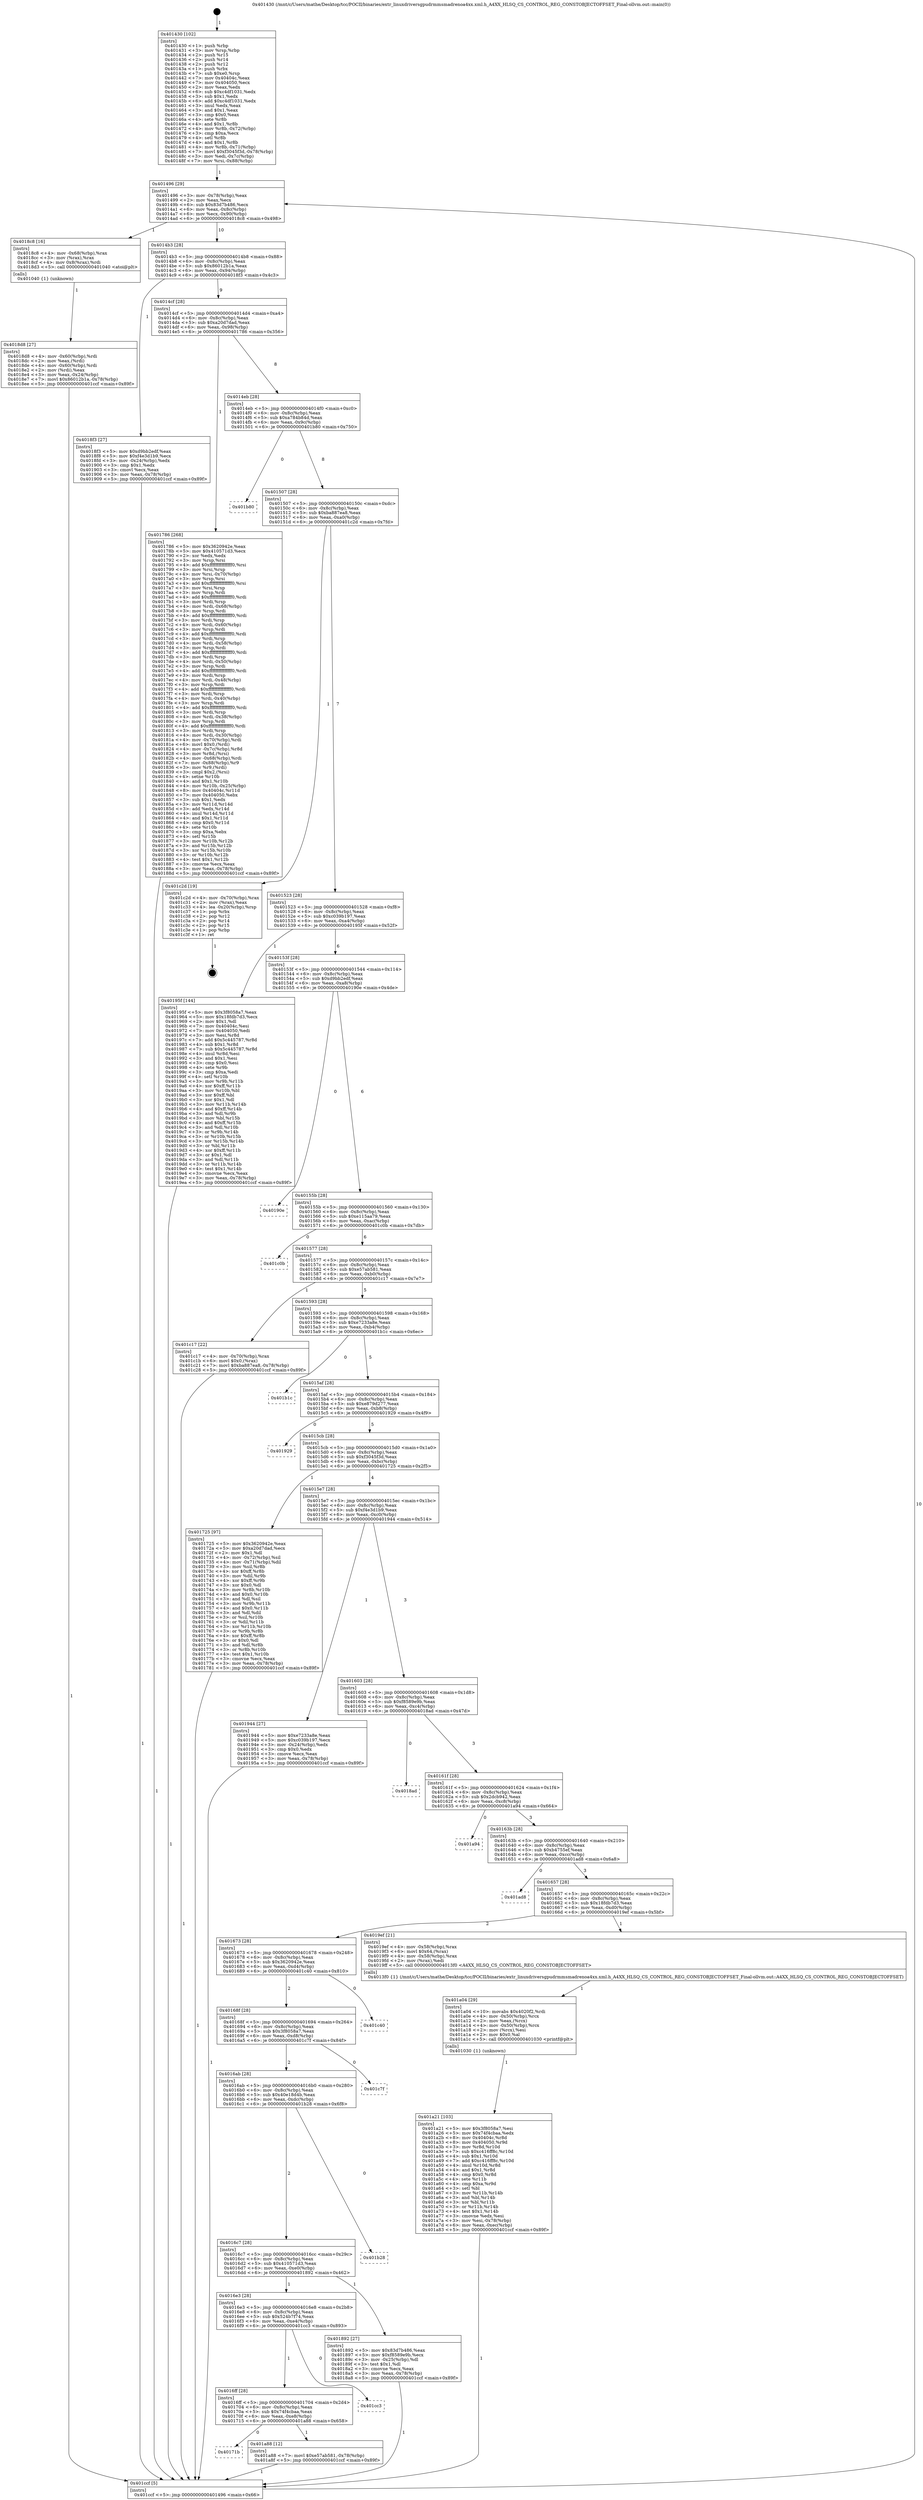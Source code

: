 digraph "0x401430" {
  label = "0x401430 (/mnt/c/Users/mathe/Desktop/tcc/POCII/binaries/extr_linuxdriversgpudrmmsmadrenoa4xx.xml.h_A4XX_HLSQ_CS_CONTROL_REG_CONSTOBJECTOFFSET_Final-ollvm.out::main(0))"
  labelloc = "t"
  node[shape=record]

  Entry [label="",width=0.3,height=0.3,shape=circle,fillcolor=black,style=filled]
  "0x401496" [label="{
     0x401496 [29]\l
     | [instrs]\l
     &nbsp;&nbsp;0x401496 \<+3\>: mov -0x78(%rbp),%eax\l
     &nbsp;&nbsp;0x401499 \<+2\>: mov %eax,%ecx\l
     &nbsp;&nbsp;0x40149b \<+6\>: sub $0x83d7b486,%ecx\l
     &nbsp;&nbsp;0x4014a1 \<+6\>: mov %eax,-0x8c(%rbp)\l
     &nbsp;&nbsp;0x4014a7 \<+6\>: mov %ecx,-0x90(%rbp)\l
     &nbsp;&nbsp;0x4014ad \<+6\>: je 00000000004018c8 \<main+0x498\>\l
  }"]
  "0x4018c8" [label="{
     0x4018c8 [16]\l
     | [instrs]\l
     &nbsp;&nbsp;0x4018c8 \<+4\>: mov -0x68(%rbp),%rax\l
     &nbsp;&nbsp;0x4018cc \<+3\>: mov (%rax),%rax\l
     &nbsp;&nbsp;0x4018cf \<+4\>: mov 0x8(%rax),%rdi\l
     &nbsp;&nbsp;0x4018d3 \<+5\>: call 0000000000401040 \<atoi@plt\>\l
     | [calls]\l
     &nbsp;&nbsp;0x401040 \{1\} (unknown)\l
  }"]
  "0x4014b3" [label="{
     0x4014b3 [28]\l
     | [instrs]\l
     &nbsp;&nbsp;0x4014b3 \<+5\>: jmp 00000000004014b8 \<main+0x88\>\l
     &nbsp;&nbsp;0x4014b8 \<+6\>: mov -0x8c(%rbp),%eax\l
     &nbsp;&nbsp;0x4014be \<+5\>: sub $0x86012b1a,%eax\l
     &nbsp;&nbsp;0x4014c3 \<+6\>: mov %eax,-0x94(%rbp)\l
     &nbsp;&nbsp;0x4014c9 \<+6\>: je 00000000004018f3 \<main+0x4c3\>\l
  }"]
  Exit [label="",width=0.3,height=0.3,shape=circle,fillcolor=black,style=filled,peripheries=2]
  "0x4018f3" [label="{
     0x4018f3 [27]\l
     | [instrs]\l
     &nbsp;&nbsp;0x4018f3 \<+5\>: mov $0xd9bb2edf,%eax\l
     &nbsp;&nbsp;0x4018f8 \<+5\>: mov $0xf4e3d1b9,%ecx\l
     &nbsp;&nbsp;0x4018fd \<+3\>: mov -0x24(%rbp),%edx\l
     &nbsp;&nbsp;0x401900 \<+3\>: cmp $0x1,%edx\l
     &nbsp;&nbsp;0x401903 \<+3\>: cmovl %ecx,%eax\l
     &nbsp;&nbsp;0x401906 \<+3\>: mov %eax,-0x78(%rbp)\l
     &nbsp;&nbsp;0x401909 \<+5\>: jmp 0000000000401ccf \<main+0x89f\>\l
  }"]
  "0x4014cf" [label="{
     0x4014cf [28]\l
     | [instrs]\l
     &nbsp;&nbsp;0x4014cf \<+5\>: jmp 00000000004014d4 \<main+0xa4\>\l
     &nbsp;&nbsp;0x4014d4 \<+6\>: mov -0x8c(%rbp),%eax\l
     &nbsp;&nbsp;0x4014da \<+5\>: sub $0xa20d7dad,%eax\l
     &nbsp;&nbsp;0x4014df \<+6\>: mov %eax,-0x98(%rbp)\l
     &nbsp;&nbsp;0x4014e5 \<+6\>: je 0000000000401786 \<main+0x356\>\l
  }"]
  "0x40171b" [label="{
     0x40171b\l
  }", style=dashed]
  "0x401786" [label="{
     0x401786 [268]\l
     | [instrs]\l
     &nbsp;&nbsp;0x401786 \<+5\>: mov $0x3620942e,%eax\l
     &nbsp;&nbsp;0x40178b \<+5\>: mov $0x410571d3,%ecx\l
     &nbsp;&nbsp;0x401790 \<+2\>: xor %edx,%edx\l
     &nbsp;&nbsp;0x401792 \<+3\>: mov %rsp,%rsi\l
     &nbsp;&nbsp;0x401795 \<+4\>: add $0xfffffffffffffff0,%rsi\l
     &nbsp;&nbsp;0x401799 \<+3\>: mov %rsi,%rsp\l
     &nbsp;&nbsp;0x40179c \<+4\>: mov %rsi,-0x70(%rbp)\l
     &nbsp;&nbsp;0x4017a0 \<+3\>: mov %rsp,%rsi\l
     &nbsp;&nbsp;0x4017a3 \<+4\>: add $0xfffffffffffffff0,%rsi\l
     &nbsp;&nbsp;0x4017a7 \<+3\>: mov %rsi,%rsp\l
     &nbsp;&nbsp;0x4017aa \<+3\>: mov %rsp,%rdi\l
     &nbsp;&nbsp;0x4017ad \<+4\>: add $0xfffffffffffffff0,%rdi\l
     &nbsp;&nbsp;0x4017b1 \<+3\>: mov %rdi,%rsp\l
     &nbsp;&nbsp;0x4017b4 \<+4\>: mov %rdi,-0x68(%rbp)\l
     &nbsp;&nbsp;0x4017b8 \<+3\>: mov %rsp,%rdi\l
     &nbsp;&nbsp;0x4017bb \<+4\>: add $0xfffffffffffffff0,%rdi\l
     &nbsp;&nbsp;0x4017bf \<+3\>: mov %rdi,%rsp\l
     &nbsp;&nbsp;0x4017c2 \<+4\>: mov %rdi,-0x60(%rbp)\l
     &nbsp;&nbsp;0x4017c6 \<+3\>: mov %rsp,%rdi\l
     &nbsp;&nbsp;0x4017c9 \<+4\>: add $0xfffffffffffffff0,%rdi\l
     &nbsp;&nbsp;0x4017cd \<+3\>: mov %rdi,%rsp\l
     &nbsp;&nbsp;0x4017d0 \<+4\>: mov %rdi,-0x58(%rbp)\l
     &nbsp;&nbsp;0x4017d4 \<+3\>: mov %rsp,%rdi\l
     &nbsp;&nbsp;0x4017d7 \<+4\>: add $0xfffffffffffffff0,%rdi\l
     &nbsp;&nbsp;0x4017db \<+3\>: mov %rdi,%rsp\l
     &nbsp;&nbsp;0x4017de \<+4\>: mov %rdi,-0x50(%rbp)\l
     &nbsp;&nbsp;0x4017e2 \<+3\>: mov %rsp,%rdi\l
     &nbsp;&nbsp;0x4017e5 \<+4\>: add $0xfffffffffffffff0,%rdi\l
     &nbsp;&nbsp;0x4017e9 \<+3\>: mov %rdi,%rsp\l
     &nbsp;&nbsp;0x4017ec \<+4\>: mov %rdi,-0x48(%rbp)\l
     &nbsp;&nbsp;0x4017f0 \<+3\>: mov %rsp,%rdi\l
     &nbsp;&nbsp;0x4017f3 \<+4\>: add $0xfffffffffffffff0,%rdi\l
     &nbsp;&nbsp;0x4017f7 \<+3\>: mov %rdi,%rsp\l
     &nbsp;&nbsp;0x4017fa \<+4\>: mov %rdi,-0x40(%rbp)\l
     &nbsp;&nbsp;0x4017fe \<+3\>: mov %rsp,%rdi\l
     &nbsp;&nbsp;0x401801 \<+4\>: add $0xfffffffffffffff0,%rdi\l
     &nbsp;&nbsp;0x401805 \<+3\>: mov %rdi,%rsp\l
     &nbsp;&nbsp;0x401808 \<+4\>: mov %rdi,-0x38(%rbp)\l
     &nbsp;&nbsp;0x40180c \<+3\>: mov %rsp,%rdi\l
     &nbsp;&nbsp;0x40180f \<+4\>: add $0xfffffffffffffff0,%rdi\l
     &nbsp;&nbsp;0x401813 \<+3\>: mov %rdi,%rsp\l
     &nbsp;&nbsp;0x401816 \<+4\>: mov %rdi,-0x30(%rbp)\l
     &nbsp;&nbsp;0x40181a \<+4\>: mov -0x70(%rbp),%rdi\l
     &nbsp;&nbsp;0x40181e \<+6\>: movl $0x0,(%rdi)\l
     &nbsp;&nbsp;0x401824 \<+4\>: mov -0x7c(%rbp),%r8d\l
     &nbsp;&nbsp;0x401828 \<+3\>: mov %r8d,(%rsi)\l
     &nbsp;&nbsp;0x40182b \<+4\>: mov -0x68(%rbp),%rdi\l
     &nbsp;&nbsp;0x40182f \<+7\>: mov -0x88(%rbp),%r9\l
     &nbsp;&nbsp;0x401836 \<+3\>: mov %r9,(%rdi)\l
     &nbsp;&nbsp;0x401839 \<+3\>: cmpl $0x2,(%rsi)\l
     &nbsp;&nbsp;0x40183c \<+4\>: setne %r10b\l
     &nbsp;&nbsp;0x401840 \<+4\>: and $0x1,%r10b\l
     &nbsp;&nbsp;0x401844 \<+4\>: mov %r10b,-0x25(%rbp)\l
     &nbsp;&nbsp;0x401848 \<+8\>: mov 0x40404c,%r11d\l
     &nbsp;&nbsp;0x401850 \<+7\>: mov 0x404050,%ebx\l
     &nbsp;&nbsp;0x401857 \<+3\>: sub $0x1,%edx\l
     &nbsp;&nbsp;0x40185a \<+3\>: mov %r11d,%r14d\l
     &nbsp;&nbsp;0x40185d \<+3\>: add %edx,%r14d\l
     &nbsp;&nbsp;0x401860 \<+4\>: imul %r14d,%r11d\l
     &nbsp;&nbsp;0x401864 \<+4\>: and $0x1,%r11d\l
     &nbsp;&nbsp;0x401868 \<+4\>: cmp $0x0,%r11d\l
     &nbsp;&nbsp;0x40186c \<+4\>: sete %r10b\l
     &nbsp;&nbsp;0x401870 \<+3\>: cmp $0xa,%ebx\l
     &nbsp;&nbsp;0x401873 \<+4\>: setl %r15b\l
     &nbsp;&nbsp;0x401877 \<+3\>: mov %r10b,%r12b\l
     &nbsp;&nbsp;0x40187a \<+3\>: and %r15b,%r12b\l
     &nbsp;&nbsp;0x40187d \<+3\>: xor %r15b,%r10b\l
     &nbsp;&nbsp;0x401880 \<+3\>: or %r10b,%r12b\l
     &nbsp;&nbsp;0x401883 \<+4\>: test $0x1,%r12b\l
     &nbsp;&nbsp;0x401887 \<+3\>: cmovne %ecx,%eax\l
     &nbsp;&nbsp;0x40188a \<+3\>: mov %eax,-0x78(%rbp)\l
     &nbsp;&nbsp;0x40188d \<+5\>: jmp 0000000000401ccf \<main+0x89f\>\l
  }"]
  "0x4014eb" [label="{
     0x4014eb [28]\l
     | [instrs]\l
     &nbsp;&nbsp;0x4014eb \<+5\>: jmp 00000000004014f0 \<main+0xc0\>\l
     &nbsp;&nbsp;0x4014f0 \<+6\>: mov -0x8c(%rbp),%eax\l
     &nbsp;&nbsp;0x4014f6 \<+5\>: sub $0xa784b84d,%eax\l
     &nbsp;&nbsp;0x4014fb \<+6\>: mov %eax,-0x9c(%rbp)\l
     &nbsp;&nbsp;0x401501 \<+6\>: je 0000000000401b80 \<main+0x750\>\l
  }"]
  "0x401a88" [label="{
     0x401a88 [12]\l
     | [instrs]\l
     &nbsp;&nbsp;0x401a88 \<+7\>: movl $0xe57ab581,-0x78(%rbp)\l
     &nbsp;&nbsp;0x401a8f \<+5\>: jmp 0000000000401ccf \<main+0x89f\>\l
  }"]
  "0x401b80" [label="{
     0x401b80\l
  }", style=dashed]
  "0x401507" [label="{
     0x401507 [28]\l
     | [instrs]\l
     &nbsp;&nbsp;0x401507 \<+5\>: jmp 000000000040150c \<main+0xdc\>\l
     &nbsp;&nbsp;0x40150c \<+6\>: mov -0x8c(%rbp),%eax\l
     &nbsp;&nbsp;0x401512 \<+5\>: sub $0xba887ea8,%eax\l
     &nbsp;&nbsp;0x401517 \<+6\>: mov %eax,-0xa0(%rbp)\l
     &nbsp;&nbsp;0x40151d \<+6\>: je 0000000000401c2d \<main+0x7fd\>\l
  }"]
  "0x4016ff" [label="{
     0x4016ff [28]\l
     | [instrs]\l
     &nbsp;&nbsp;0x4016ff \<+5\>: jmp 0000000000401704 \<main+0x2d4\>\l
     &nbsp;&nbsp;0x401704 \<+6\>: mov -0x8c(%rbp),%eax\l
     &nbsp;&nbsp;0x40170a \<+5\>: sub $0x74f4cbaa,%eax\l
     &nbsp;&nbsp;0x40170f \<+6\>: mov %eax,-0xe8(%rbp)\l
     &nbsp;&nbsp;0x401715 \<+6\>: je 0000000000401a88 \<main+0x658\>\l
  }"]
  "0x401c2d" [label="{
     0x401c2d [19]\l
     | [instrs]\l
     &nbsp;&nbsp;0x401c2d \<+4\>: mov -0x70(%rbp),%rax\l
     &nbsp;&nbsp;0x401c31 \<+2\>: mov (%rax),%eax\l
     &nbsp;&nbsp;0x401c33 \<+4\>: lea -0x20(%rbp),%rsp\l
     &nbsp;&nbsp;0x401c37 \<+1\>: pop %rbx\l
     &nbsp;&nbsp;0x401c38 \<+2\>: pop %r12\l
     &nbsp;&nbsp;0x401c3a \<+2\>: pop %r14\l
     &nbsp;&nbsp;0x401c3c \<+2\>: pop %r15\l
     &nbsp;&nbsp;0x401c3e \<+1\>: pop %rbp\l
     &nbsp;&nbsp;0x401c3f \<+1\>: ret\l
  }"]
  "0x401523" [label="{
     0x401523 [28]\l
     | [instrs]\l
     &nbsp;&nbsp;0x401523 \<+5\>: jmp 0000000000401528 \<main+0xf8\>\l
     &nbsp;&nbsp;0x401528 \<+6\>: mov -0x8c(%rbp),%eax\l
     &nbsp;&nbsp;0x40152e \<+5\>: sub $0xc039b197,%eax\l
     &nbsp;&nbsp;0x401533 \<+6\>: mov %eax,-0xa4(%rbp)\l
     &nbsp;&nbsp;0x401539 \<+6\>: je 000000000040195f \<main+0x52f\>\l
  }"]
  "0x401cc3" [label="{
     0x401cc3\l
  }", style=dashed]
  "0x40195f" [label="{
     0x40195f [144]\l
     | [instrs]\l
     &nbsp;&nbsp;0x40195f \<+5\>: mov $0x3f8058a7,%eax\l
     &nbsp;&nbsp;0x401964 \<+5\>: mov $0x18fdb7d3,%ecx\l
     &nbsp;&nbsp;0x401969 \<+2\>: mov $0x1,%dl\l
     &nbsp;&nbsp;0x40196b \<+7\>: mov 0x40404c,%esi\l
     &nbsp;&nbsp;0x401972 \<+7\>: mov 0x404050,%edi\l
     &nbsp;&nbsp;0x401979 \<+3\>: mov %esi,%r8d\l
     &nbsp;&nbsp;0x40197c \<+7\>: add $0x5c445787,%r8d\l
     &nbsp;&nbsp;0x401983 \<+4\>: sub $0x1,%r8d\l
     &nbsp;&nbsp;0x401987 \<+7\>: sub $0x5c445787,%r8d\l
     &nbsp;&nbsp;0x40198e \<+4\>: imul %r8d,%esi\l
     &nbsp;&nbsp;0x401992 \<+3\>: and $0x1,%esi\l
     &nbsp;&nbsp;0x401995 \<+3\>: cmp $0x0,%esi\l
     &nbsp;&nbsp;0x401998 \<+4\>: sete %r9b\l
     &nbsp;&nbsp;0x40199c \<+3\>: cmp $0xa,%edi\l
     &nbsp;&nbsp;0x40199f \<+4\>: setl %r10b\l
     &nbsp;&nbsp;0x4019a3 \<+3\>: mov %r9b,%r11b\l
     &nbsp;&nbsp;0x4019a6 \<+4\>: xor $0xff,%r11b\l
     &nbsp;&nbsp;0x4019aa \<+3\>: mov %r10b,%bl\l
     &nbsp;&nbsp;0x4019ad \<+3\>: xor $0xff,%bl\l
     &nbsp;&nbsp;0x4019b0 \<+3\>: xor $0x1,%dl\l
     &nbsp;&nbsp;0x4019b3 \<+3\>: mov %r11b,%r14b\l
     &nbsp;&nbsp;0x4019b6 \<+4\>: and $0xff,%r14b\l
     &nbsp;&nbsp;0x4019ba \<+3\>: and %dl,%r9b\l
     &nbsp;&nbsp;0x4019bd \<+3\>: mov %bl,%r15b\l
     &nbsp;&nbsp;0x4019c0 \<+4\>: and $0xff,%r15b\l
     &nbsp;&nbsp;0x4019c4 \<+3\>: and %dl,%r10b\l
     &nbsp;&nbsp;0x4019c7 \<+3\>: or %r9b,%r14b\l
     &nbsp;&nbsp;0x4019ca \<+3\>: or %r10b,%r15b\l
     &nbsp;&nbsp;0x4019cd \<+3\>: xor %r15b,%r14b\l
     &nbsp;&nbsp;0x4019d0 \<+3\>: or %bl,%r11b\l
     &nbsp;&nbsp;0x4019d3 \<+4\>: xor $0xff,%r11b\l
     &nbsp;&nbsp;0x4019d7 \<+3\>: or $0x1,%dl\l
     &nbsp;&nbsp;0x4019da \<+3\>: and %dl,%r11b\l
     &nbsp;&nbsp;0x4019dd \<+3\>: or %r11b,%r14b\l
     &nbsp;&nbsp;0x4019e0 \<+4\>: test $0x1,%r14b\l
     &nbsp;&nbsp;0x4019e4 \<+3\>: cmovne %ecx,%eax\l
     &nbsp;&nbsp;0x4019e7 \<+3\>: mov %eax,-0x78(%rbp)\l
     &nbsp;&nbsp;0x4019ea \<+5\>: jmp 0000000000401ccf \<main+0x89f\>\l
  }"]
  "0x40153f" [label="{
     0x40153f [28]\l
     | [instrs]\l
     &nbsp;&nbsp;0x40153f \<+5\>: jmp 0000000000401544 \<main+0x114\>\l
     &nbsp;&nbsp;0x401544 \<+6\>: mov -0x8c(%rbp),%eax\l
     &nbsp;&nbsp;0x40154a \<+5\>: sub $0xd9bb2edf,%eax\l
     &nbsp;&nbsp;0x40154f \<+6\>: mov %eax,-0xa8(%rbp)\l
     &nbsp;&nbsp;0x401555 \<+6\>: je 000000000040190e \<main+0x4de\>\l
  }"]
  "0x401a21" [label="{
     0x401a21 [103]\l
     | [instrs]\l
     &nbsp;&nbsp;0x401a21 \<+5\>: mov $0x3f8058a7,%esi\l
     &nbsp;&nbsp;0x401a26 \<+5\>: mov $0x74f4cbaa,%edx\l
     &nbsp;&nbsp;0x401a2b \<+8\>: mov 0x40404c,%r8d\l
     &nbsp;&nbsp;0x401a33 \<+8\>: mov 0x404050,%r9d\l
     &nbsp;&nbsp;0x401a3b \<+3\>: mov %r8d,%r10d\l
     &nbsp;&nbsp;0x401a3e \<+7\>: sub $0xc416ff8c,%r10d\l
     &nbsp;&nbsp;0x401a45 \<+4\>: sub $0x1,%r10d\l
     &nbsp;&nbsp;0x401a49 \<+7\>: add $0xc416ff8c,%r10d\l
     &nbsp;&nbsp;0x401a50 \<+4\>: imul %r10d,%r8d\l
     &nbsp;&nbsp;0x401a54 \<+4\>: and $0x1,%r8d\l
     &nbsp;&nbsp;0x401a58 \<+4\>: cmp $0x0,%r8d\l
     &nbsp;&nbsp;0x401a5c \<+4\>: sete %r11b\l
     &nbsp;&nbsp;0x401a60 \<+4\>: cmp $0xa,%r9d\l
     &nbsp;&nbsp;0x401a64 \<+3\>: setl %bl\l
     &nbsp;&nbsp;0x401a67 \<+3\>: mov %r11b,%r14b\l
     &nbsp;&nbsp;0x401a6a \<+3\>: and %bl,%r14b\l
     &nbsp;&nbsp;0x401a6d \<+3\>: xor %bl,%r11b\l
     &nbsp;&nbsp;0x401a70 \<+3\>: or %r11b,%r14b\l
     &nbsp;&nbsp;0x401a73 \<+4\>: test $0x1,%r14b\l
     &nbsp;&nbsp;0x401a77 \<+3\>: cmovne %edx,%esi\l
     &nbsp;&nbsp;0x401a7a \<+3\>: mov %esi,-0x78(%rbp)\l
     &nbsp;&nbsp;0x401a7d \<+6\>: mov %eax,-0xec(%rbp)\l
     &nbsp;&nbsp;0x401a83 \<+5\>: jmp 0000000000401ccf \<main+0x89f\>\l
  }"]
  "0x40190e" [label="{
     0x40190e\l
  }", style=dashed]
  "0x40155b" [label="{
     0x40155b [28]\l
     | [instrs]\l
     &nbsp;&nbsp;0x40155b \<+5\>: jmp 0000000000401560 \<main+0x130\>\l
     &nbsp;&nbsp;0x401560 \<+6\>: mov -0x8c(%rbp),%eax\l
     &nbsp;&nbsp;0x401566 \<+5\>: sub $0xe115aa79,%eax\l
     &nbsp;&nbsp;0x40156b \<+6\>: mov %eax,-0xac(%rbp)\l
     &nbsp;&nbsp;0x401571 \<+6\>: je 0000000000401c0b \<main+0x7db\>\l
  }"]
  "0x401a04" [label="{
     0x401a04 [29]\l
     | [instrs]\l
     &nbsp;&nbsp;0x401a04 \<+10\>: movabs $0x4020f2,%rdi\l
     &nbsp;&nbsp;0x401a0e \<+4\>: mov -0x50(%rbp),%rcx\l
     &nbsp;&nbsp;0x401a12 \<+2\>: mov %eax,(%rcx)\l
     &nbsp;&nbsp;0x401a14 \<+4\>: mov -0x50(%rbp),%rcx\l
     &nbsp;&nbsp;0x401a18 \<+2\>: mov (%rcx),%esi\l
     &nbsp;&nbsp;0x401a1a \<+2\>: mov $0x0,%al\l
     &nbsp;&nbsp;0x401a1c \<+5\>: call 0000000000401030 \<printf@plt\>\l
     | [calls]\l
     &nbsp;&nbsp;0x401030 \{1\} (unknown)\l
  }"]
  "0x401c0b" [label="{
     0x401c0b\l
  }", style=dashed]
  "0x401577" [label="{
     0x401577 [28]\l
     | [instrs]\l
     &nbsp;&nbsp;0x401577 \<+5\>: jmp 000000000040157c \<main+0x14c\>\l
     &nbsp;&nbsp;0x40157c \<+6\>: mov -0x8c(%rbp),%eax\l
     &nbsp;&nbsp;0x401582 \<+5\>: sub $0xe57ab581,%eax\l
     &nbsp;&nbsp;0x401587 \<+6\>: mov %eax,-0xb0(%rbp)\l
     &nbsp;&nbsp;0x40158d \<+6\>: je 0000000000401c17 \<main+0x7e7\>\l
  }"]
  "0x4018d8" [label="{
     0x4018d8 [27]\l
     | [instrs]\l
     &nbsp;&nbsp;0x4018d8 \<+4\>: mov -0x60(%rbp),%rdi\l
     &nbsp;&nbsp;0x4018dc \<+2\>: mov %eax,(%rdi)\l
     &nbsp;&nbsp;0x4018de \<+4\>: mov -0x60(%rbp),%rdi\l
     &nbsp;&nbsp;0x4018e2 \<+2\>: mov (%rdi),%eax\l
     &nbsp;&nbsp;0x4018e4 \<+3\>: mov %eax,-0x24(%rbp)\l
     &nbsp;&nbsp;0x4018e7 \<+7\>: movl $0x86012b1a,-0x78(%rbp)\l
     &nbsp;&nbsp;0x4018ee \<+5\>: jmp 0000000000401ccf \<main+0x89f\>\l
  }"]
  "0x401c17" [label="{
     0x401c17 [22]\l
     | [instrs]\l
     &nbsp;&nbsp;0x401c17 \<+4\>: mov -0x70(%rbp),%rax\l
     &nbsp;&nbsp;0x401c1b \<+6\>: movl $0x0,(%rax)\l
     &nbsp;&nbsp;0x401c21 \<+7\>: movl $0xba887ea8,-0x78(%rbp)\l
     &nbsp;&nbsp;0x401c28 \<+5\>: jmp 0000000000401ccf \<main+0x89f\>\l
  }"]
  "0x401593" [label="{
     0x401593 [28]\l
     | [instrs]\l
     &nbsp;&nbsp;0x401593 \<+5\>: jmp 0000000000401598 \<main+0x168\>\l
     &nbsp;&nbsp;0x401598 \<+6\>: mov -0x8c(%rbp),%eax\l
     &nbsp;&nbsp;0x40159e \<+5\>: sub $0xe7233a8e,%eax\l
     &nbsp;&nbsp;0x4015a3 \<+6\>: mov %eax,-0xb4(%rbp)\l
     &nbsp;&nbsp;0x4015a9 \<+6\>: je 0000000000401b1c \<main+0x6ec\>\l
  }"]
  "0x4016e3" [label="{
     0x4016e3 [28]\l
     | [instrs]\l
     &nbsp;&nbsp;0x4016e3 \<+5\>: jmp 00000000004016e8 \<main+0x2b8\>\l
     &nbsp;&nbsp;0x4016e8 \<+6\>: mov -0x8c(%rbp),%eax\l
     &nbsp;&nbsp;0x4016ee \<+5\>: sub $0x524b7f74,%eax\l
     &nbsp;&nbsp;0x4016f3 \<+6\>: mov %eax,-0xe4(%rbp)\l
     &nbsp;&nbsp;0x4016f9 \<+6\>: je 0000000000401cc3 \<main+0x893\>\l
  }"]
  "0x401b1c" [label="{
     0x401b1c\l
  }", style=dashed]
  "0x4015af" [label="{
     0x4015af [28]\l
     | [instrs]\l
     &nbsp;&nbsp;0x4015af \<+5\>: jmp 00000000004015b4 \<main+0x184\>\l
     &nbsp;&nbsp;0x4015b4 \<+6\>: mov -0x8c(%rbp),%eax\l
     &nbsp;&nbsp;0x4015ba \<+5\>: sub $0xe879d277,%eax\l
     &nbsp;&nbsp;0x4015bf \<+6\>: mov %eax,-0xb8(%rbp)\l
     &nbsp;&nbsp;0x4015c5 \<+6\>: je 0000000000401929 \<main+0x4f9\>\l
  }"]
  "0x401892" [label="{
     0x401892 [27]\l
     | [instrs]\l
     &nbsp;&nbsp;0x401892 \<+5\>: mov $0x83d7b486,%eax\l
     &nbsp;&nbsp;0x401897 \<+5\>: mov $0xf8589e9b,%ecx\l
     &nbsp;&nbsp;0x40189c \<+3\>: mov -0x25(%rbp),%dl\l
     &nbsp;&nbsp;0x40189f \<+3\>: test $0x1,%dl\l
     &nbsp;&nbsp;0x4018a2 \<+3\>: cmovne %ecx,%eax\l
     &nbsp;&nbsp;0x4018a5 \<+3\>: mov %eax,-0x78(%rbp)\l
     &nbsp;&nbsp;0x4018a8 \<+5\>: jmp 0000000000401ccf \<main+0x89f\>\l
  }"]
  "0x401929" [label="{
     0x401929\l
  }", style=dashed]
  "0x4015cb" [label="{
     0x4015cb [28]\l
     | [instrs]\l
     &nbsp;&nbsp;0x4015cb \<+5\>: jmp 00000000004015d0 \<main+0x1a0\>\l
     &nbsp;&nbsp;0x4015d0 \<+6\>: mov -0x8c(%rbp),%eax\l
     &nbsp;&nbsp;0x4015d6 \<+5\>: sub $0xf3045f3d,%eax\l
     &nbsp;&nbsp;0x4015db \<+6\>: mov %eax,-0xbc(%rbp)\l
     &nbsp;&nbsp;0x4015e1 \<+6\>: je 0000000000401725 \<main+0x2f5\>\l
  }"]
  "0x4016c7" [label="{
     0x4016c7 [28]\l
     | [instrs]\l
     &nbsp;&nbsp;0x4016c7 \<+5\>: jmp 00000000004016cc \<main+0x29c\>\l
     &nbsp;&nbsp;0x4016cc \<+6\>: mov -0x8c(%rbp),%eax\l
     &nbsp;&nbsp;0x4016d2 \<+5\>: sub $0x410571d3,%eax\l
     &nbsp;&nbsp;0x4016d7 \<+6\>: mov %eax,-0xe0(%rbp)\l
     &nbsp;&nbsp;0x4016dd \<+6\>: je 0000000000401892 \<main+0x462\>\l
  }"]
  "0x401725" [label="{
     0x401725 [97]\l
     | [instrs]\l
     &nbsp;&nbsp;0x401725 \<+5\>: mov $0x3620942e,%eax\l
     &nbsp;&nbsp;0x40172a \<+5\>: mov $0xa20d7dad,%ecx\l
     &nbsp;&nbsp;0x40172f \<+2\>: mov $0x1,%dl\l
     &nbsp;&nbsp;0x401731 \<+4\>: mov -0x72(%rbp),%sil\l
     &nbsp;&nbsp;0x401735 \<+4\>: mov -0x71(%rbp),%dil\l
     &nbsp;&nbsp;0x401739 \<+3\>: mov %sil,%r8b\l
     &nbsp;&nbsp;0x40173c \<+4\>: xor $0xff,%r8b\l
     &nbsp;&nbsp;0x401740 \<+3\>: mov %dil,%r9b\l
     &nbsp;&nbsp;0x401743 \<+4\>: xor $0xff,%r9b\l
     &nbsp;&nbsp;0x401747 \<+3\>: xor $0x0,%dl\l
     &nbsp;&nbsp;0x40174a \<+3\>: mov %r8b,%r10b\l
     &nbsp;&nbsp;0x40174d \<+4\>: and $0x0,%r10b\l
     &nbsp;&nbsp;0x401751 \<+3\>: and %dl,%sil\l
     &nbsp;&nbsp;0x401754 \<+3\>: mov %r9b,%r11b\l
     &nbsp;&nbsp;0x401757 \<+4\>: and $0x0,%r11b\l
     &nbsp;&nbsp;0x40175b \<+3\>: and %dl,%dil\l
     &nbsp;&nbsp;0x40175e \<+3\>: or %sil,%r10b\l
     &nbsp;&nbsp;0x401761 \<+3\>: or %dil,%r11b\l
     &nbsp;&nbsp;0x401764 \<+3\>: xor %r11b,%r10b\l
     &nbsp;&nbsp;0x401767 \<+3\>: or %r9b,%r8b\l
     &nbsp;&nbsp;0x40176a \<+4\>: xor $0xff,%r8b\l
     &nbsp;&nbsp;0x40176e \<+3\>: or $0x0,%dl\l
     &nbsp;&nbsp;0x401771 \<+3\>: and %dl,%r8b\l
     &nbsp;&nbsp;0x401774 \<+3\>: or %r8b,%r10b\l
     &nbsp;&nbsp;0x401777 \<+4\>: test $0x1,%r10b\l
     &nbsp;&nbsp;0x40177b \<+3\>: cmovne %ecx,%eax\l
     &nbsp;&nbsp;0x40177e \<+3\>: mov %eax,-0x78(%rbp)\l
     &nbsp;&nbsp;0x401781 \<+5\>: jmp 0000000000401ccf \<main+0x89f\>\l
  }"]
  "0x4015e7" [label="{
     0x4015e7 [28]\l
     | [instrs]\l
     &nbsp;&nbsp;0x4015e7 \<+5\>: jmp 00000000004015ec \<main+0x1bc\>\l
     &nbsp;&nbsp;0x4015ec \<+6\>: mov -0x8c(%rbp),%eax\l
     &nbsp;&nbsp;0x4015f2 \<+5\>: sub $0xf4e3d1b9,%eax\l
     &nbsp;&nbsp;0x4015f7 \<+6\>: mov %eax,-0xc0(%rbp)\l
     &nbsp;&nbsp;0x4015fd \<+6\>: je 0000000000401944 \<main+0x514\>\l
  }"]
  "0x401ccf" [label="{
     0x401ccf [5]\l
     | [instrs]\l
     &nbsp;&nbsp;0x401ccf \<+5\>: jmp 0000000000401496 \<main+0x66\>\l
  }"]
  "0x401430" [label="{
     0x401430 [102]\l
     | [instrs]\l
     &nbsp;&nbsp;0x401430 \<+1\>: push %rbp\l
     &nbsp;&nbsp;0x401431 \<+3\>: mov %rsp,%rbp\l
     &nbsp;&nbsp;0x401434 \<+2\>: push %r15\l
     &nbsp;&nbsp;0x401436 \<+2\>: push %r14\l
     &nbsp;&nbsp;0x401438 \<+2\>: push %r12\l
     &nbsp;&nbsp;0x40143a \<+1\>: push %rbx\l
     &nbsp;&nbsp;0x40143b \<+7\>: sub $0xe0,%rsp\l
     &nbsp;&nbsp;0x401442 \<+7\>: mov 0x40404c,%eax\l
     &nbsp;&nbsp;0x401449 \<+7\>: mov 0x404050,%ecx\l
     &nbsp;&nbsp;0x401450 \<+2\>: mov %eax,%edx\l
     &nbsp;&nbsp;0x401452 \<+6\>: sub $0xc4df1031,%edx\l
     &nbsp;&nbsp;0x401458 \<+3\>: sub $0x1,%edx\l
     &nbsp;&nbsp;0x40145b \<+6\>: add $0xc4df1031,%edx\l
     &nbsp;&nbsp;0x401461 \<+3\>: imul %edx,%eax\l
     &nbsp;&nbsp;0x401464 \<+3\>: and $0x1,%eax\l
     &nbsp;&nbsp;0x401467 \<+3\>: cmp $0x0,%eax\l
     &nbsp;&nbsp;0x40146a \<+4\>: sete %r8b\l
     &nbsp;&nbsp;0x40146e \<+4\>: and $0x1,%r8b\l
     &nbsp;&nbsp;0x401472 \<+4\>: mov %r8b,-0x72(%rbp)\l
     &nbsp;&nbsp;0x401476 \<+3\>: cmp $0xa,%ecx\l
     &nbsp;&nbsp;0x401479 \<+4\>: setl %r8b\l
     &nbsp;&nbsp;0x40147d \<+4\>: and $0x1,%r8b\l
     &nbsp;&nbsp;0x401481 \<+4\>: mov %r8b,-0x71(%rbp)\l
     &nbsp;&nbsp;0x401485 \<+7\>: movl $0xf3045f3d,-0x78(%rbp)\l
     &nbsp;&nbsp;0x40148c \<+3\>: mov %edi,-0x7c(%rbp)\l
     &nbsp;&nbsp;0x40148f \<+7\>: mov %rsi,-0x88(%rbp)\l
  }"]
  "0x401b28" [label="{
     0x401b28\l
  }", style=dashed]
  "0x4016ab" [label="{
     0x4016ab [28]\l
     | [instrs]\l
     &nbsp;&nbsp;0x4016ab \<+5\>: jmp 00000000004016b0 \<main+0x280\>\l
     &nbsp;&nbsp;0x4016b0 \<+6\>: mov -0x8c(%rbp),%eax\l
     &nbsp;&nbsp;0x4016b6 \<+5\>: sub $0x40e18d4b,%eax\l
     &nbsp;&nbsp;0x4016bb \<+6\>: mov %eax,-0xdc(%rbp)\l
     &nbsp;&nbsp;0x4016c1 \<+6\>: je 0000000000401b28 \<main+0x6f8\>\l
  }"]
  "0x401944" [label="{
     0x401944 [27]\l
     | [instrs]\l
     &nbsp;&nbsp;0x401944 \<+5\>: mov $0xe7233a8e,%eax\l
     &nbsp;&nbsp;0x401949 \<+5\>: mov $0xc039b197,%ecx\l
     &nbsp;&nbsp;0x40194e \<+3\>: mov -0x24(%rbp),%edx\l
     &nbsp;&nbsp;0x401951 \<+3\>: cmp $0x0,%edx\l
     &nbsp;&nbsp;0x401954 \<+3\>: cmove %ecx,%eax\l
     &nbsp;&nbsp;0x401957 \<+3\>: mov %eax,-0x78(%rbp)\l
     &nbsp;&nbsp;0x40195a \<+5\>: jmp 0000000000401ccf \<main+0x89f\>\l
  }"]
  "0x401603" [label="{
     0x401603 [28]\l
     | [instrs]\l
     &nbsp;&nbsp;0x401603 \<+5\>: jmp 0000000000401608 \<main+0x1d8\>\l
     &nbsp;&nbsp;0x401608 \<+6\>: mov -0x8c(%rbp),%eax\l
     &nbsp;&nbsp;0x40160e \<+5\>: sub $0xf8589e9b,%eax\l
     &nbsp;&nbsp;0x401613 \<+6\>: mov %eax,-0xc4(%rbp)\l
     &nbsp;&nbsp;0x401619 \<+6\>: je 00000000004018ad \<main+0x47d\>\l
  }"]
  "0x401c7f" [label="{
     0x401c7f\l
  }", style=dashed]
  "0x4018ad" [label="{
     0x4018ad\l
  }", style=dashed]
  "0x40161f" [label="{
     0x40161f [28]\l
     | [instrs]\l
     &nbsp;&nbsp;0x40161f \<+5\>: jmp 0000000000401624 \<main+0x1f4\>\l
     &nbsp;&nbsp;0x401624 \<+6\>: mov -0x8c(%rbp),%eax\l
     &nbsp;&nbsp;0x40162a \<+5\>: sub $0x2dcb942,%eax\l
     &nbsp;&nbsp;0x40162f \<+6\>: mov %eax,-0xc8(%rbp)\l
     &nbsp;&nbsp;0x401635 \<+6\>: je 0000000000401a94 \<main+0x664\>\l
  }"]
  "0x40168f" [label="{
     0x40168f [28]\l
     | [instrs]\l
     &nbsp;&nbsp;0x40168f \<+5\>: jmp 0000000000401694 \<main+0x264\>\l
     &nbsp;&nbsp;0x401694 \<+6\>: mov -0x8c(%rbp),%eax\l
     &nbsp;&nbsp;0x40169a \<+5\>: sub $0x3f8058a7,%eax\l
     &nbsp;&nbsp;0x40169f \<+6\>: mov %eax,-0xd8(%rbp)\l
     &nbsp;&nbsp;0x4016a5 \<+6\>: je 0000000000401c7f \<main+0x84f\>\l
  }"]
  "0x401a94" [label="{
     0x401a94\l
  }", style=dashed]
  "0x40163b" [label="{
     0x40163b [28]\l
     | [instrs]\l
     &nbsp;&nbsp;0x40163b \<+5\>: jmp 0000000000401640 \<main+0x210\>\l
     &nbsp;&nbsp;0x401640 \<+6\>: mov -0x8c(%rbp),%eax\l
     &nbsp;&nbsp;0x401646 \<+5\>: sub $0xb4755ef,%eax\l
     &nbsp;&nbsp;0x40164b \<+6\>: mov %eax,-0xcc(%rbp)\l
     &nbsp;&nbsp;0x401651 \<+6\>: je 0000000000401ad8 \<main+0x6a8\>\l
  }"]
  "0x401c40" [label="{
     0x401c40\l
  }", style=dashed]
  "0x401ad8" [label="{
     0x401ad8\l
  }", style=dashed]
  "0x401657" [label="{
     0x401657 [28]\l
     | [instrs]\l
     &nbsp;&nbsp;0x401657 \<+5\>: jmp 000000000040165c \<main+0x22c\>\l
     &nbsp;&nbsp;0x40165c \<+6\>: mov -0x8c(%rbp),%eax\l
     &nbsp;&nbsp;0x401662 \<+5\>: sub $0x18fdb7d3,%eax\l
     &nbsp;&nbsp;0x401667 \<+6\>: mov %eax,-0xd0(%rbp)\l
     &nbsp;&nbsp;0x40166d \<+6\>: je 00000000004019ef \<main+0x5bf\>\l
  }"]
  "0x401673" [label="{
     0x401673 [28]\l
     | [instrs]\l
     &nbsp;&nbsp;0x401673 \<+5\>: jmp 0000000000401678 \<main+0x248\>\l
     &nbsp;&nbsp;0x401678 \<+6\>: mov -0x8c(%rbp),%eax\l
     &nbsp;&nbsp;0x40167e \<+5\>: sub $0x3620942e,%eax\l
     &nbsp;&nbsp;0x401683 \<+6\>: mov %eax,-0xd4(%rbp)\l
     &nbsp;&nbsp;0x401689 \<+6\>: je 0000000000401c40 \<main+0x810\>\l
  }"]
  "0x4019ef" [label="{
     0x4019ef [21]\l
     | [instrs]\l
     &nbsp;&nbsp;0x4019ef \<+4\>: mov -0x58(%rbp),%rax\l
     &nbsp;&nbsp;0x4019f3 \<+6\>: movl $0x64,(%rax)\l
     &nbsp;&nbsp;0x4019f9 \<+4\>: mov -0x58(%rbp),%rax\l
     &nbsp;&nbsp;0x4019fd \<+2\>: mov (%rax),%edi\l
     &nbsp;&nbsp;0x4019ff \<+5\>: call 00000000004013f0 \<A4XX_HLSQ_CS_CONTROL_REG_CONSTOBJECTOFFSET\>\l
     | [calls]\l
     &nbsp;&nbsp;0x4013f0 \{1\} (/mnt/c/Users/mathe/Desktop/tcc/POCII/binaries/extr_linuxdriversgpudrmmsmadrenoa4xx.xml.h_A4XX_HLSQ_CS_CONTROL_REG_CONSTOBJECTOFFSET_Final-ollvm.out::A4XX_HLSQ_CS_CONTROL_REG_CONSTOBJECTOFFSET)\l
  }"]
  Entry -> "0x401430" [label=" 1"]
  "0x401496" -> "0x4018c8" [label=" 1"]
  "0x401496" -> "0x4014b3" [label=" 10"]
  "0x401c2d" -> Exit [label=" 1"]
  "0x4014b3" -> "0x4018f3" [label=" 1"]
  "0x4014b3" -> "0x4014cf" [label=" 9"]
  "0x401c17" -> "0x401ccf" [label=" 1"]
  "0x4014cf" -> "0x401786" [label=" 1"]
  "0x4014cf" -> "0x4014eb" [label=" 8"]
  "0x401a88" -> "0x401ccf" [label=" 1"]
  "0x4014eb" -> "0x401b80" [label=" 0"]
  "0x4014eb" -> "0x401507" [label=" 8"]
  "0x4016ff" -> "0x40171b" [label=" 0"]
  "0x401507" -> "0x401c2d" [label=" 1"]
  "0x401507" -> "0x401523" [label=" 7"]
  "0x4016ff" -> "0x401a88" [label=" 1"]
  "0x401523" -> "0x40195f" [label=" 1"]
  "0x401523" -> "0x40153f" [label=" 6"]
  "0x4016e3" -> "0x4016ff" [label=" 1"]
  "0x40153f" -> "0x40190e" [label=" 0"]
  "0x40153f" -> "0x40155b" [label=" 6"]
  "0x4016e3" -> "0x401cc3" [label=" 0"]
  "0x40155b" -> "0x401c0b" [label=" 0"]
  "0x40155b" -> "0x401577" [label=" 6"]
  "0x401a21" -> "0x401ccf" [label=" 1"]
  "0x401577" -> "0x401c17" [label=" 1"]
  "0x401577" -> "0x401593" [label=" 5"]
  "0x401a04" -> "0x401a21" [label=" 1"]
  "0x401593" -> "0x401b1c" [label=" 0"]
  "0x401593" -> "0x4015af" [label=" 5"]
  "0x4019ef" -> "0x401a04" [label=" 1"]
  "0x4015af" -> "0x401929" [label=" 0"]
  "0x4015af" -> "0x4015cb" [label=" 5"]
  "0x40195f" -> "0x401ccf" [label=" 1"]
  "0x4015cb" -> "0x401725" [label=" 1"]
  "0x4015cb" -> "0x4015e7" [label=" 4"]
  "0x401725" -> "0x401ccf" [label=" 1"]
  "0x401430" -> "0x401496" [label=" 1"]
  "0x401ccf" -> "0x401496" [label=" 10"]
  "0x4018f3" -> "0x401ccf" [label=" 1"]
  "0x401786" -> "0x401ccf" [label=" 1"]
  "0x4018d8" -> "0x401ccf" [label=" 1"]
  "0x4015e7" -> "0x401944" [label=" 1"]
  "0x4015e7" -> "0x401603" [label=" 3"]
  "0x401892" -> "0x401ccf" [label=" 1"]
  "0x401603" -> "0x4018ad" [label=" 0"]
  "0x401603" -> "0x40161f" [label=" 3"]
  "0x4016c7" -> "0x4016e3" [label=" 1"]
  "0x40161f" -> "0x401a94" [label=" 0"]
  "0x40161f" -> "0x40163b" [label=" 3"]
  "0x401944" -> "0x401ccf" [label=" 1"]
  "0x40163b" -> "0x401ad8" [label=" 0"]
  "0x40163b" -> "0x401657" [label=" 3"]
  "0x4016ab" -> "0x4016c7" [label=" 2"]
  "0x401657" -> "0x4019ef" [label=" 1"]
  "0x401657" -> "0x401673" [label=" 2"]
  "0x4016ab" -> "0x401b28" [label=" 0"]
  "0x401673" -> "0x401c40" [label=" 0"]
  "0x401673" -> "0x40168f" [label=" 2"]
  "0x4016c7" -> "0x401892" [label=" 1"]
  "0x40168f" -> "0x401c7f" [label=" 0"]
  "0x40168f" -> "0x4016ab" [label=" 2"]
  "0x4018c8" -> "0x4018d8" [label=" 1"]
}
